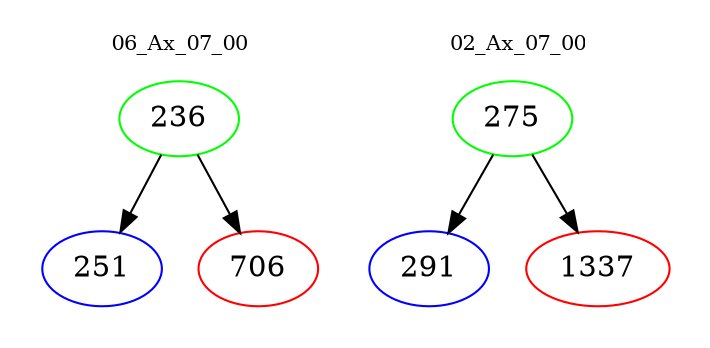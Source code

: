 digraph{
subgraph cluster_0 {
color = white
label = "06_Ax_07_00";
fontsize=10;
T0_236 [label="236", color="green"]
T0_236 -> T0_251 [color="black"]
T0_251 [label="251", color="blue"]
T0_236 -> T0_706 [color="black"]
T0_706 [label="706", color="red"]
}
subgraph cluster_1 {
color = white
label = "02_Ax_07_00";
fontsize=10;
T1_275 [label="275", color="green"]
T1_275 -> T1_291 [color="black"]
T1_291 [label="291", color="blue"]
T1_275 -> T1_1337 [color="black"]
T1_1337 [label="1337", color="red"]
}
}
